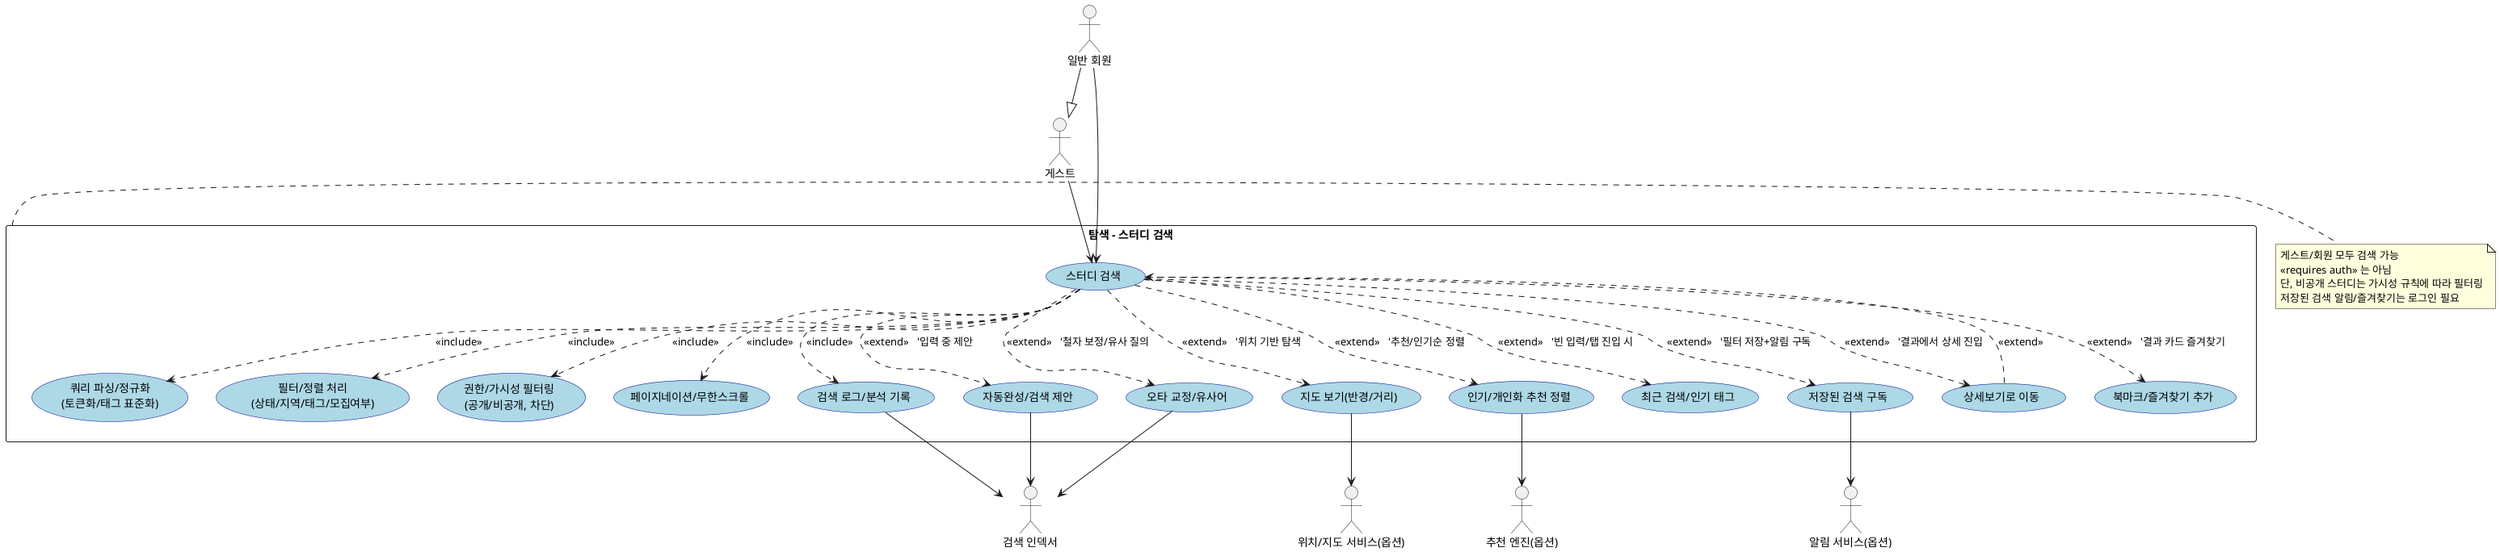 @startuml
' 탐색 - 스터디 검색 Use Case Diagram

skinparam packageStyle rectangle
skinparam usecase {
  BackgroundColor LightBlue
  BorderColor DarkBlue
}

' === Actors ===
actor "게스트" as Guest
actor "일반 회원" as User
actor "검색 인덱서" as SearchIdx
actor "추천 엔진(옵션)" as Reco
actor "위치/지도 서비스(옵션)" as Geo
actor "알림 서비스(옵션)" as Noti

' 역할 일반화(선택)
User --|> Guest

' === System Boundary ===
rectangle "탐색 - 스터디 검색" as StudySearch {

  ' 메인 UC
  usecase "스터디 검색" as UC_Search

  ' 항상 수행되는 공통 처리 (include)
  usecase "쿼리 파싱/정규화\n(토큰화/태그 표준화)" as UC_Parse
  usecase "필터/정렬 처리\n(상태/지역/태그/모집여부)" as UC_Filter
  usecase "권한/가시성 필터링\n(공개/비공개, 차단)" as UC_Visibility
  usecase "페이지네이션/무한스크롤" as UC_Paging
  usecase "검색 로그/분석 기록" as UC_SearchLog

  ' 조건부/선택 흐름 (extend)
  usecase "자동완성/검색 제안" as UC_Suggest
  usecase "오타 교정/유사어" as UC_Spell
  usecase "지도 보기(반경/거리)" as UC_Map
  usecase "인기/개인화 추천 정렬" as UC_Reorder
  usecase "상세보기로 이동" as UC_Detail
  usecase "최근 검색/인기 태그" as UC_Trending
  usecase "저장된 검색 구독" as UC_SavedAlert
  usecase "북마크/즐겨찾기 추가" as UC_Bookmark
}

' === 실행자 연결 ===
Guest --> UC_Search
User  --> UC_Search

' === include: 공통 교차 관심사 ===
UC_Search ..> UC_Parse      : <<include>>
UC_Search ..> UC_Filter     : <<include>>
UC_Search ..> UC_Visibility : <<include>>
UC_Search ..> UC_Paging     : <<include>>
UC_Search ..> UC_SearchLog  : <<include>>

' === extend: 조건부/선택 흐름 ===
UC_Search ..> UC_Suggest    : <<extend>>   '입력 중 제안
UC_Search ..> UC_Spell      : <<extend>>   '철자 보정/유사 질의
UC_Search ..> UC_Map        : <<extend>>   '위치 기반 탐색
UC_Search ..> UC_Reorder    : <<extend>>   '추천/인기순 정렬
UC_Search ..> UC_Detail     : <<extend>>   '결과에서 상세 진입
UC_Search ..> UC_Trending   : <<extend>>   '빈 입력/탭 진입 시
UC_Search ..> UC_SavedAlert : <<extend>>   '필터 저장+알림 구독
UC_Search ..> UC_Bookmark   : <<extend>>   '결과 카드 즐겨찾기

' === 외부 시스템 연동 ===
UC_Suggest  --> SearchIdx
UC_Spell    --> SearchIdx
UC_Reorder  --> Reco
UC_Map      --> Geo
UC_SearchLog --> SearchIdx
UC_SavedAlert --> Noti

' === Notes ===
note right of StudySearch
게스트/회원 모두 검색 가능
«requires auth» 는 아님
단, 비공개 스터디는 가시성 규칙에 따라 필터링
저장된 검색 알림/즐겨찾기는 로그인 필요
end note

' === 관계(일관성): 상세보기는 검색의 선택적 확장 ===
UC_Detail ..> UC_Search : <<extend>>

@enduml
